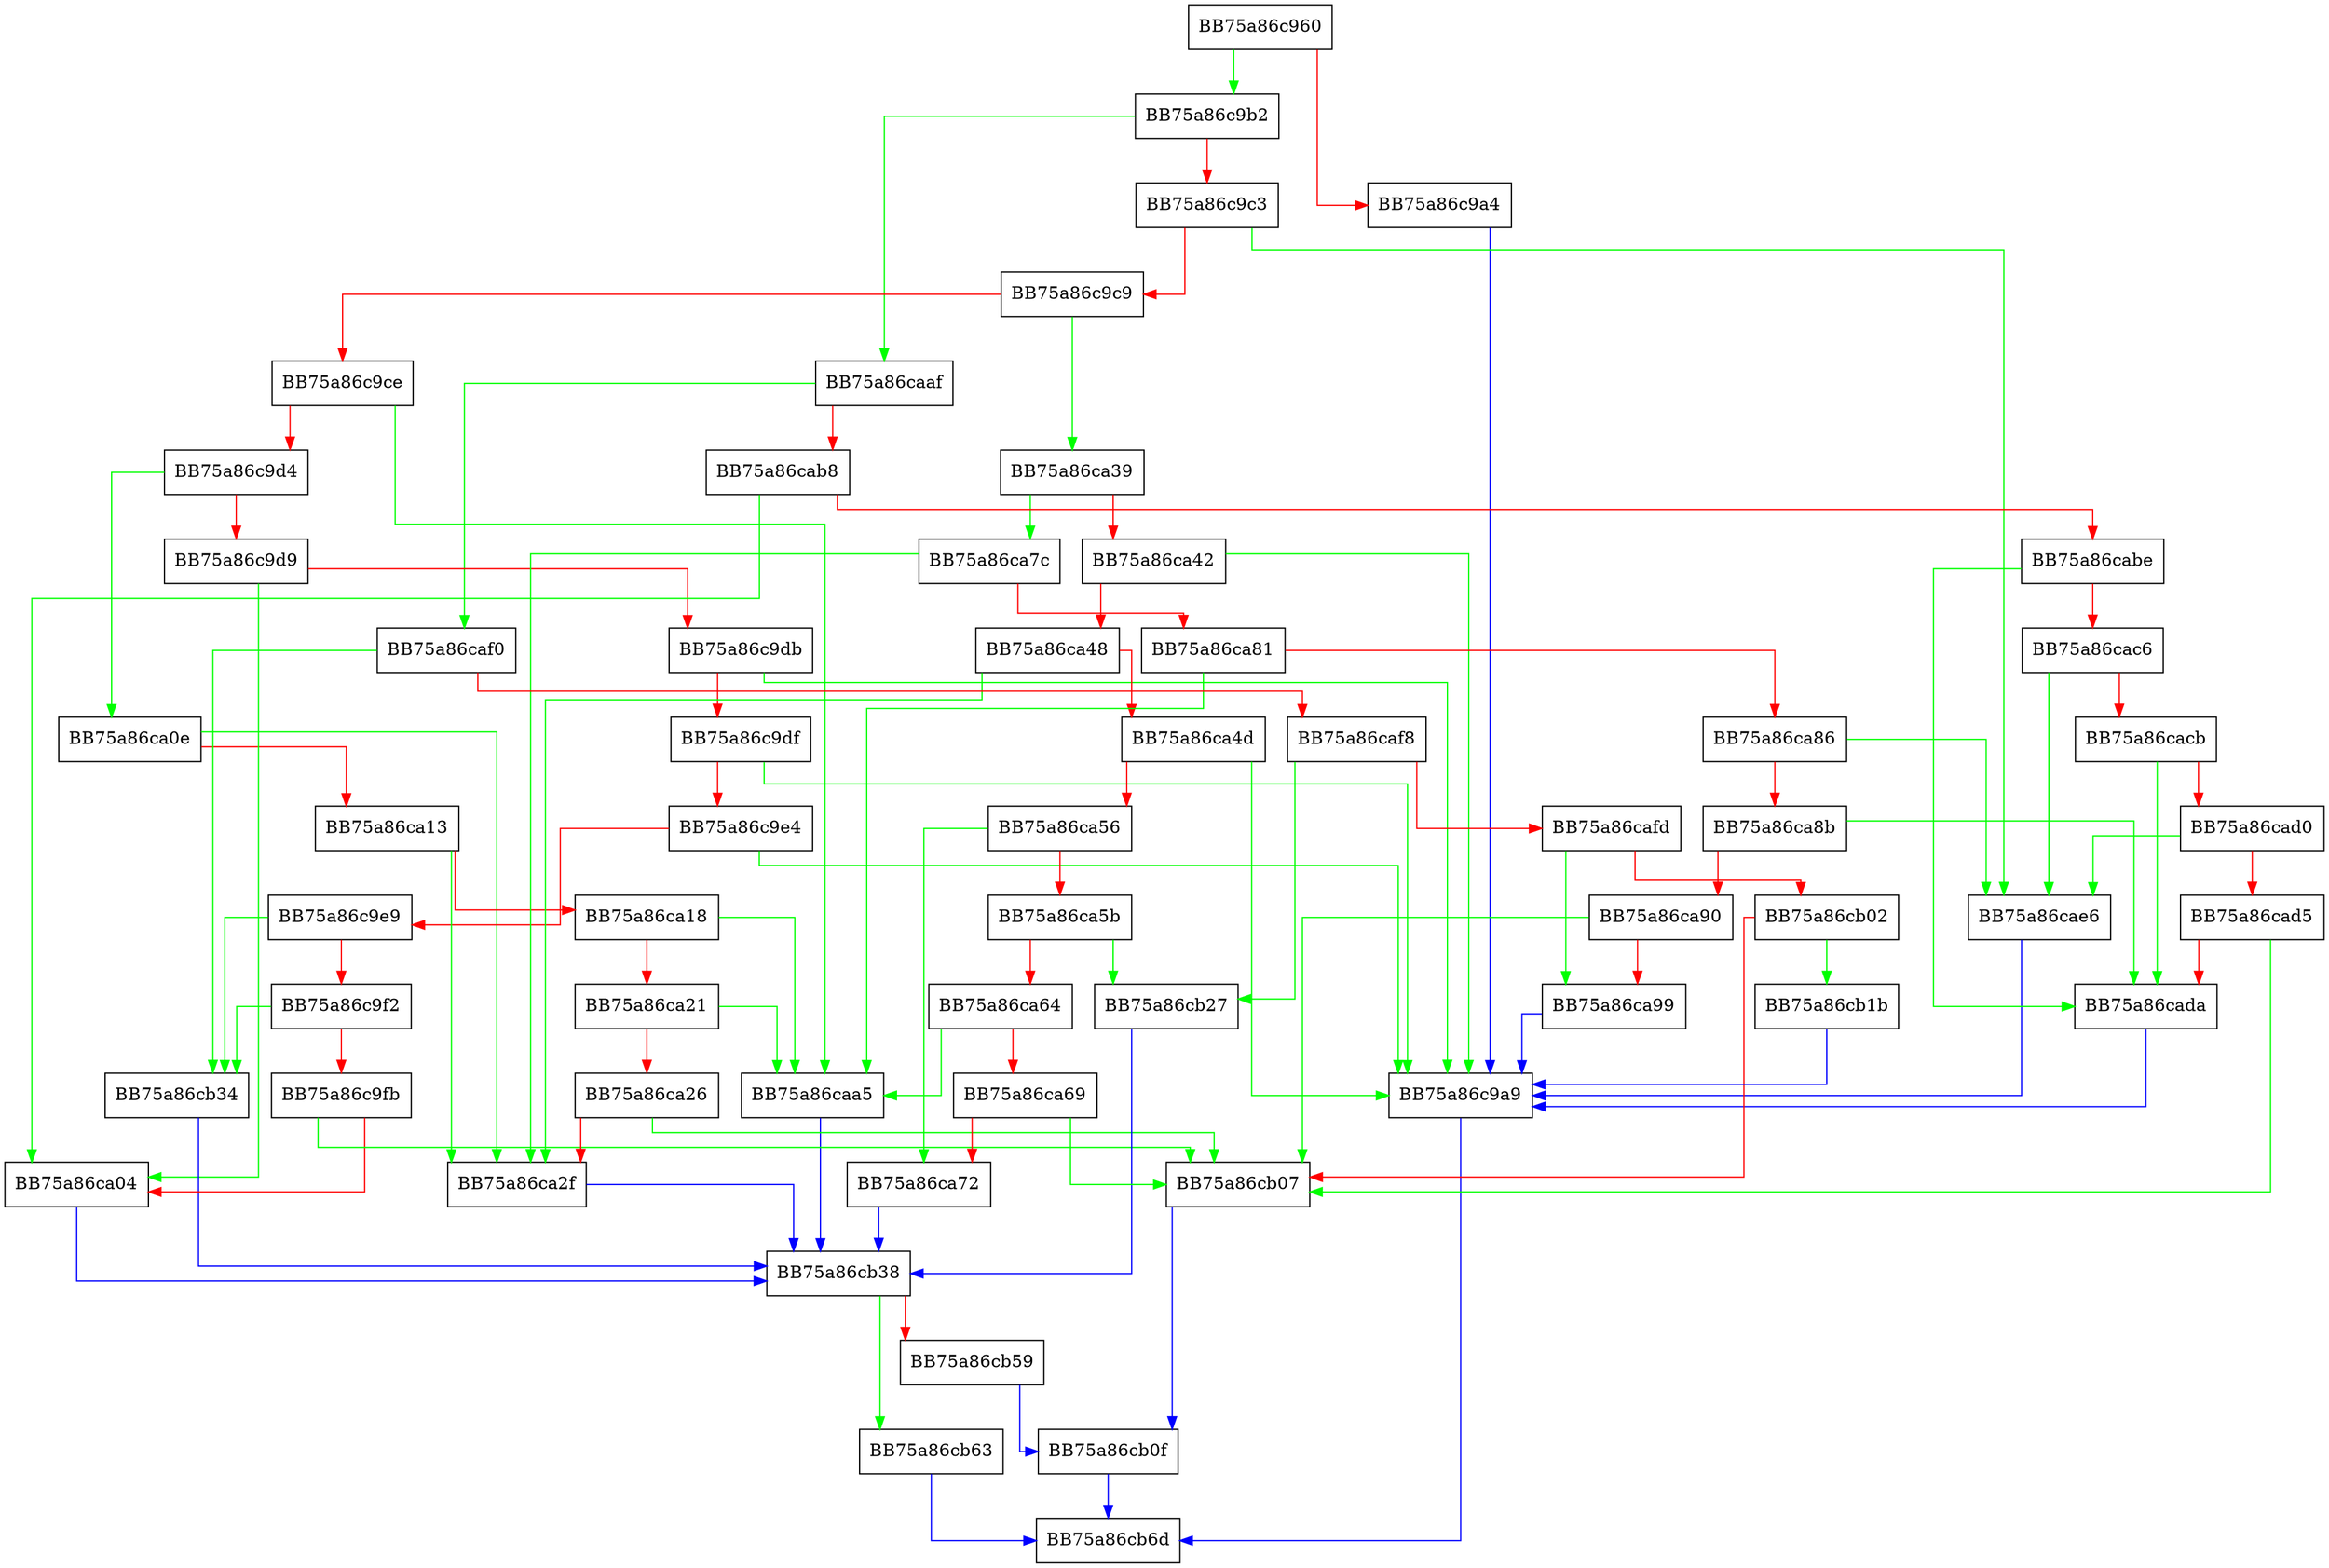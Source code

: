 digraph StartArray {
  node [shape="box"];
  graph [splines=ortho];
  BB75a86c960 -> BB75a86c9b2 [color="green"];
  BB75a86c960 -> BB75a86c9a4 [color="red"];
  BB75a86c9a4 -> BB75a86c9a9 [color="blue"];
  BB75a86c9a9 -> BB75a86cb6d [color="blue"];
  BB75a86c9b2 -> BB75a86caaf [color="green"];
  BB75a86c9b2 -> BB75a86c9c3 [color="red"];
  BB75a86c9c3 -> BB75a86cae6 [color="green"];
  BB75a86c9c3 -> BB75a86c9c9 [color="red"];
  BB75a86c9c9 -> BB75a86ca39 [color="green"];
  BB75a86c9c9 -> BB75a86c9ce [color="red"];
  BB75a86c9ce -> BB75a86caa5 [color="green"];
  BB75a86c9ce -> BB75a86c9d4 [color="red"];
  BB75a86c9d4 -> BB75a86ca0e [color="green"];
  BB75a86c9d4 -> BB75a86c9d9 [color="red"];
  BB75a86c9d9 -> BB75a86ca04 [color="green"];
  BB75a86c9d9 -> BB75a86c9db [color="red"];
  BB75a86c9db -> BB75a86c9a9 [color="green"];
  BB75a86c9db -> BB75a86c9df [color="red"];
  BB75a86c9df -> BB75a86c9a9 [color="green"];
  BB75a86c9df -> BB75a86c9e4 [color="red"];
  BB75a86c9e4 -> BB75a86c9a9 [color="green"];
  BB75a86c9e4 -> BB75a86c9e9 [color="red"];
  BB75a86c9e9 -> BB75a86cb34 [color="green"];
  BB75a86c9e9 -> BB75a86c9f2 [color="red"];
  BB75a86c9f2 -> BB75a86cb34 [color="green"];
  BB75a86c9f2 -> BB75a86c9fb [color="red"];
  BB75a86c9fb -> BB75a86cb07 [color="green"];
  BB75a86c9fb -> BB75a86ca04 [color="red"];
  BB75a86ca04 -> BB75a86cb38 [color="blue"];
  BB75a86ca0e -> BB75a86ca2f [color="green"];
  BB75a86ca0e -> BB75a86ca13 [color="red"];
  BB75a86ca13 -> BB75a86ca2f [color="green"];
  BB75a86ca13 -> BB75a86ca18 [color="red"];
  BB75a86ca18 -> BB75a86caa5 [color="green"];
  BB75a86ca18 -> BB75a86ca21 [color="red"];
  BB75a86ca21 -> BB75a86caa5 [color="green"];
  BB75a86ca21 -> BB75a86ca26 [color="red"];
  BB75a86ca26 -> BB75a86cb07 [color="green"];
  BB75a86ca26 -> BB75a86ca2f [color="red"];
  BB75a86ca2f -> BB75a86cb38 [color="blue"];
  BB75a86ca39 -> BB75a86ca7c [color="green"];
  BB75a86ca39 -> BB75a86ca42 [color="red"];
  BB75a86ca42 -> BB75a86c9a9 [color="green"];
  BB75a86ca42 -> BB75a86ca48 [color="red"];
  BB75a86ca48 -> BB75a86ca2f [color="green"];
  BB75a86ca48 -> BB75a86ca4d [color="red"];
  BB75a86ca4d -> BB75a86c9a9 [color="green"];
  BB75a86ca4d -> BB75a86ca56 [color="red"];
  BB75a86ca56 -> BB75a86ca72 [color="green"];
  BB75a86ca56 -> BB75a86ca5b [color="red"];
  BB75a86ca5b -> BB75a86cb27 [color="green"];
  BB75a86ca5b -> BB75a86ca64 [color="red"];
  BB75a86ca64 -> BB75a86caa5 [color="green"];
  BB75a86ca64 -> BB75a86ca69 [color="red"];
  BB75a86ca69 -> BB75a86cb07 [color="green"];
  BB75a86ca69 -> BB75a86ca72 [color="red"];
  BB75a86ca72 -> BB75a86cb38 [color="blue"];
  BB75a86ca7c -> BB75a86ca2f [color="green"];
  BB75a86ca7c -> BB75a86ca81 [color="red"];
  BB75a86ca81 -> BB75a86caa5 [color="green"];
  BB75a86ca81 -> BB75a86ca86 [color="red"];
  BB75a86ca86 -> BB75a86cae6 [color="green"];
  BB75a86ca86 -> BB75a86ca8b [color="red"];
  BB75a86ca8b -> BB75a86cada [color="green"];
  BB75a86ca8b -> BB75a86ca90 [color="red"];
  BB75a86ca90 -> BB75a86cb07 [color="green"];
  BB75a86ca90 -> BB75a86ca99 [color="red"];
  BB75a86ca99 -> BB75a86c9a9 [color="blue"];
  BB75a86caa5 -> BB75a86cb38 [color="blue"];
  BB75a86caaf -> BB75a86caf0 [color="green"];
  BB75a86caaf -> BB75a86cab8 [color="red"];
  BB75a86cab8 -> BB75a86ca04 [color="green"];
  BB75a86cab8 -> BB75a86cabe [color="red"];
  BB75a86cabe -> BB75a86cada [color="green"];
  BB75a86cabe -> BB75a86cac6 [color="red"];
  BB75a86cac6 -> BB75a86cae6 [color="green"];
  BB75a86cac6 -> BB75a86cacb [color="red"];
  BB75a86cacb -> BB75a86cada [color="green"];
  BB75a86cacb -> BB75a86cad0 [color="red"];
  BB75a86cad0 -> BB75a86cae6 [color="green"];
  BB75a86cad0 -> BB75a86cad5 [color="red"];
  BB75a86cad5 -> BB75a86cb07 [color="green"];
  BB75a86cad5 -> BB75a86cada [color="red"];
  BB75a86cada -> BB75a86c9a9 [color="blue"];
  BB75a86cae6 -> BB75a86c9a9 [color="blue"];
  BB75a86caf0 -> BB75a86cb34 [color="green"];
  BB75a86caf0 -> BB75a86caf8 [color="red"];
  BB75a86caf8 -> BB75a86cb27 [color="green"];
  BB75a86caf8 -> BB75a86cafd [color="red"];
  BB75a86cafd -> BB75a86ca99 [color="green"];
  BB75a86cafd -> BB75a86cb02 [color="red"];
  BB75a86cb02 -> BB75a86cb1b [color="green"];
  BB75a86cb02 -> BB75a86cb07 [color="red"];
  BB75a86cb07 -> BB75a86cb0f [color="blue"];
  BB75a86cb0f -> BB75a86cb6d [color="blue"];
  BB75a86cb1b -> BB75a86c9a9 [color="blue"];
  BB75a86cb27 -> BB75a86cb38 [color="blue"];
  BB75a86cb34 -> BB75a86cb38 [color="blue"];
  BB75a86cb38 -> BB75a86cb63 [color="green"];
  BB75a86cb38 -> BB75a86cb59 [color="red"];
  BB75a86cb59 -> BB75a86cb0f [color="blue"];
  BB75a86cb63 -> BB75a86cb6d [color="blue"];
}